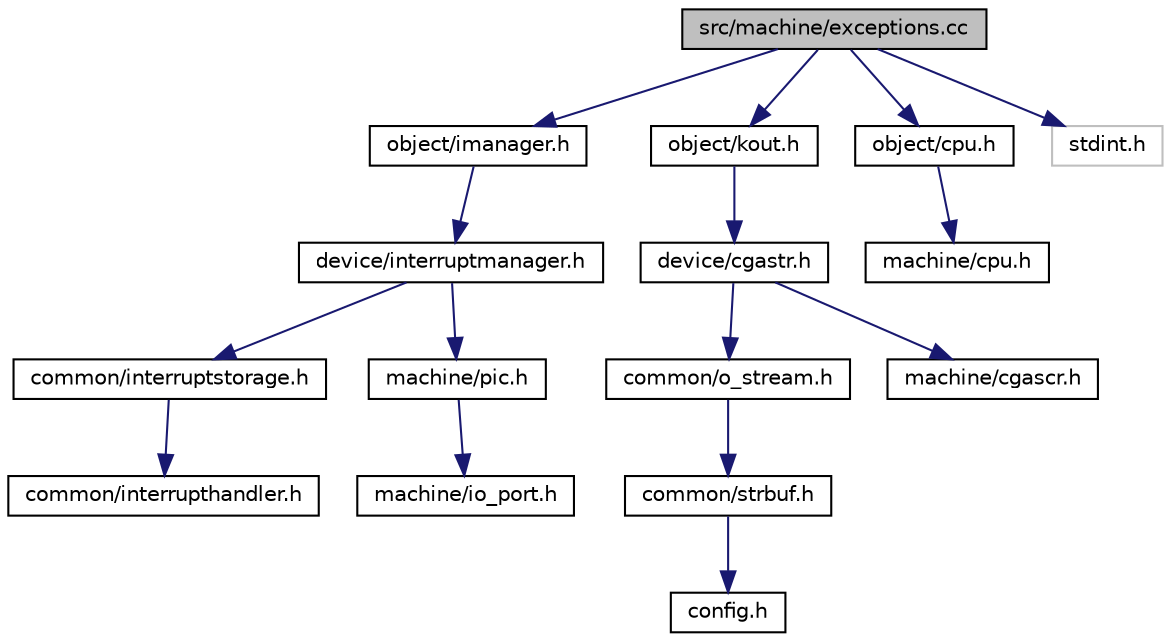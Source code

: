 digraph G
{
  bgcolor="transparent";
  edge [fontname="Helvetica",fontsize="10",labelfontname="Helvetica",labelfontsize="10"];
  node [fontname="Helvetica",fontsize="10",shape=record];
  Node1 [label="src/machine/exceptions.cc",height=0.2,width=0.4,color="black", fillcolor="grey75", style="filled" fontcolor="black"];
  Node1 -> Node2 [color="midnightblue",fontsize="10",style="solid",fontname="Helvetica"];
  Node2 [label="object/imanager.h",height=0.2,width=0.4,color="black",URL="$imanager_8h.html"];
  Node2 -> Node3 [color="midnightblue",fontsize="10",style="solid",fontname="Helvetica"];
  Node3 [label="device/interruptmanager.h",height=0.2,width=0.4,color="black",URL="$interruptmanager_8h.html"];
  Node3 -> Node4 [color="midnightblue",fontsize="10",style="solid",fontname="Helvetica"];
  Node4 [label="common/interruptstorage.h",height=0.2,width=0.4,color="black",URL="$interruptstorage_8h.html"];
  Node4 -> Node5 [color="midnightblue",fontsize="10",style="solid",fontname="Helvetica"];
  Node5 [label="common/interrupthandler.h",height=0.2,width=0.4,color="black",URL="$interrupthandler_8h.html"];
  Node3 -> Node6 [color="midnightblue",fontsize="10",style="solid",fontname="Helvetica"];
  Node6 [label="machine/pic.h",height=0.2,width=0.4,color="black",URL="$pic_8h.html"];
  Node6 -> Node7 [color="midnightblue",fontsize="10",style="solid",fontname="Helvetica"];
  Node7 [label="machine/io_port.h",height=0.2,width=0.4,color="black",URL="$io__port_8h.html"];
  Node1 -> Node8 [color="midnightblue",fontsize="10",style="solid",fontname="Helvetica"];
  Node8 [label="object/kout.h",height=0.2,width=0.4,color="black",URL="$kout_8h.html",tooltip="help include file for use of global declared variable kout, declared in main.cc"];
  Node8 -> Node9 [color="midnightblue",fontsize="10",style="solid",fontname="Helvetica"];
  Node9 [label="device/cgastr.h",height=0.2,width=0.4,color="black",URL="$cgastr_8h.html"];
  Node9 -> Node10 [color="midnightblue",fontsize="10",style="solid",fontname="Helvetica"];
  Node10 [label="common/o_stream.h",height=0.2,width=0.4,color="black",URL="$o__stream_8h.html"];
  Node10 -> Node11 [color="midnightblue",fontsize="10",style="solid",fontname="Helvetica"];
  Node11 [label="common/strbuf.h",height=0.2,width=0.4,color="black",URL="$strbuf_8h.html"];
  Node11 -> Node12 [color="midnightblue",fontsize="10",style="solid",fontname="Helvetica"];
  Node12 [label="config.h",height=0.2,width=0.4,color="black",URL="$config_8h.html",tooltip="defines for different configurations of OOStuBS"];
  Node9 -> Node13 [color="midnightblue",fontsize="10",style="solid",fontname="Helvetica"];
  Node13 [label="machine/cgascr.h",height=0.2,width=0.4,color="black",URL="$cgascr_8h.html"];
  Node1 -> Node14 [color="midnightblue",fontsize="10",style="solid",fontname="Helvetica"];
  Node14 [label="object/cpu.h",height=0.2,width=0.4,color="black",URL="$object_2cpu_8h.html",tooltip="help include file for use of global declared variable cpu, declared in main.cc"];
  Node14 -> Node15 [color="midnightblue",fontsize="10",style="solid",fontname="Helvetica"];
  Node15 [label="machine/cpu.h",height=0.2,width=0.4,color="black",URL="$machine_2cpu_8h.html"];
  Node1 -> Node16 [color="midnightblue",fontsize="10",style="solid",fontname="Helvetica"];
  Node16 [label="stdint.h",height=0.2,width=0.4,color="grey75"];
}
